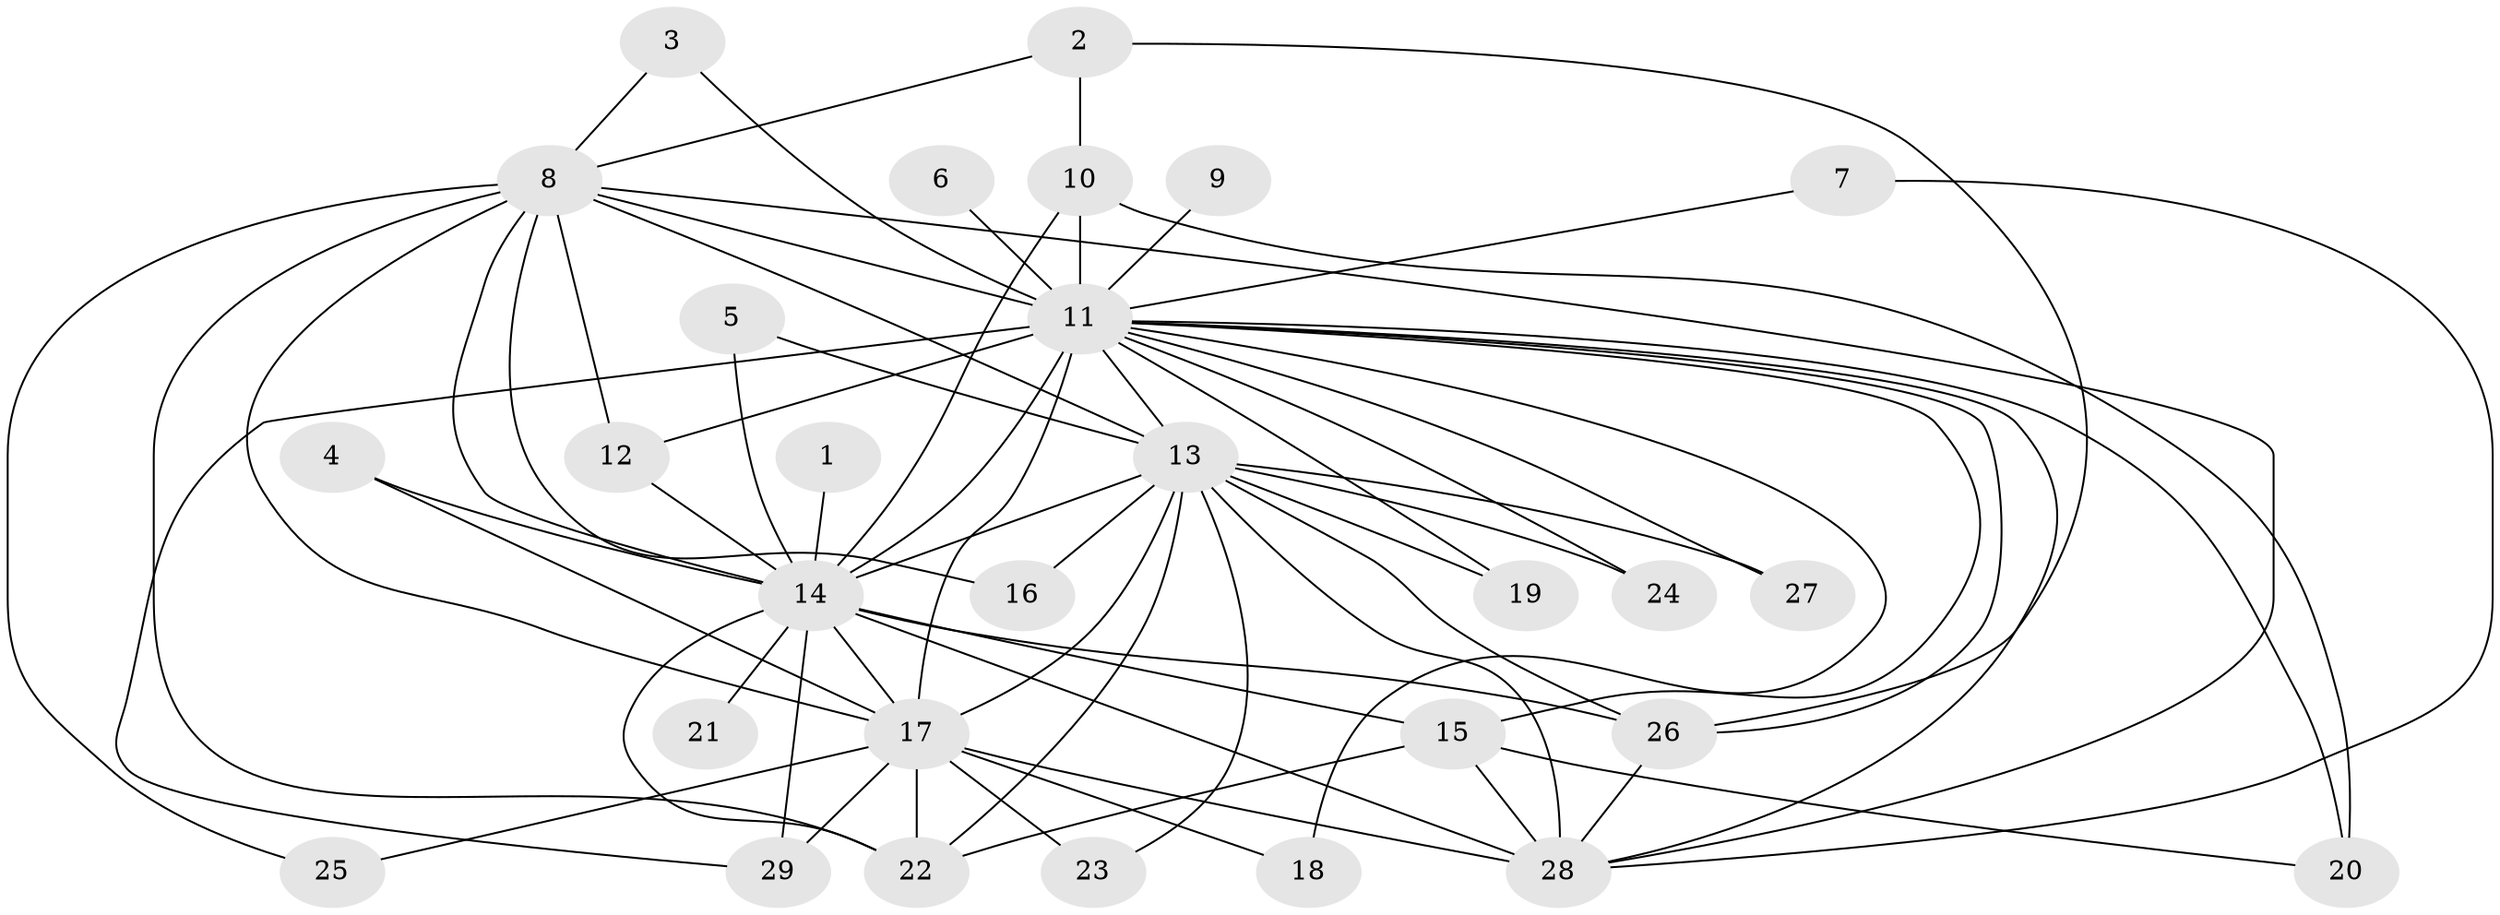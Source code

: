 // original degree distribution, {16: 0.017241379310344827, 19: 0.034482758620689655, 13: 0.034482758620689655, 18: 0.017241379310344827, 11: 0.017241379310344827, 12: 0.017241379310344827, 17: 0.017241379310344827, 24: 0.017241379310344827, 2: 0.5172413793103449, 3: 0.2413793103448276, 6: 0.017241379310344827, 4: 0.05172413793103448}
// Generated by graph-tools (version 1.1) at 2025/49/03/09/25 03:49:38]
// undirected, 29 vertices, 67 edges
graph export_dot {
graph [start="1"]
  node [color=gray90,style=filled];
  1;
  2;
  3;
  4;
  5;
  6;
  7;
  8;
  9;
  10;
  11;
  12;
  13;
  14;
  15;
  16;
  17;
  18;
  19;
  20;
  21;
  22;
  23;
  24;
  25;
  26;
  27;
  28;
  29;
  1 -- 14 [weight=2.0];
  2 -- 8 [weight=1.0];
  2 -- 10 [weight=1.0];
  2 -- 26 [weight=1.0];
  3 -- 8 [weight=1.0];
  3 -- 11 [weight=1.0];
  4 -- 14 [weight=1.0];
  4 -- 17 [weight=1.0];
  5 -- 13 [weight=1.0];
  5 -- 14 [weight=1.0];
  6 -- 11 [weight=2.0];
  7 -- 11 [weight=1.0];
  7 -- 28 [weight=1.0];
  8 -- 11 [weight=3.0];
  8 -- 12 [weight=1.0];
  8 -- 13 [weight=1.0];
  8 -- 14 [weight=3.0];
  8 -- 16 [weight=1.0];
  8 -- 17 [weight=2.0];
  8 -- 22 [weight=1.0];
  8 -- 25 [weight=1.0];
  8 -- 28 [weight=1.0];
  9 -- 11 [weight=2.0];
  10 -- 11 [weight=1.0];
  10 -- 14 [weight=1.0];
  10 -- 20 [weight=1.0];
  11 -- 12 [weight=1.0];
  11 -- 13 [weight=2.0];
  11 -- 14 [weight=7.0];
  11 -- 15 [weight=1.0];
  11 -- 17 [weight=5.0];
  11 -- 18 [weight=1.0];
  11 -- 19 [weight=1.0];
  11 -- 20 [weight=2.0];
  11 -- 24 [weight=1.0];
  11 -- 26 [weight=1.0];
  11 -- 27 [weight=2.0];
  11 -- 28 [weight=3.0];
  11 -- 29 [weight=1.0];
  12 -- 14 [weight=1.0];
  13 -- 14 [weight=3.0];
  13 -- 16 [weight=1.0];
  13 -- 17 [weight=2.0];
  13 -- 19 [weight=1.0];
  13 -- 22 [weight=1.0];
  13 -- 23 [weight=1.0];
  13 -- 24 [weight=1.0];
  13 -- 26 [weight=1.0];
  13 -- 27 [weight=1.0];
  13 -- 28 [weight=1.0];
  14 -- 15 [weight=1.0];
  14 -- 17 [weight=6.0];
  14 -- 21 [weight=1.0];
  14 -- 22 [weight=2.0];
  14 -- 26 [weight=1.0];
  14 -- 28 [weight=3.0];
  14 -- 29 [weight=1.0];
  15 -- 20 [weight=1.0];
  15 -- 22 [weight=1.0];
  15 -- 28 [weight=1.0];
  17 -- 18 [weight=1.0];
  17 -- 22 [weight=2.0];
  17 -- 23 [weight=1.0];
  17 -- 25 [weight=1.0];
  17 -- 28 [weight=2.0];
  17 -- 29 [weight=1.0];
  26 -- 28 [weight=1.0];
}
